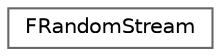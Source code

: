 digraph "Graphical Class Hierarchy"
{
 // INTERACTIVE_SVG=YES
 // LATEX_PDF_SIZE
  bgcolor="transparent";
  edge [fontname=Helvetica,fontsize=10,labelfontname=Helvetica,labelfontsize=10];
  node [fontname=Helvetica,fontsize=10,shape=box,height=0.2,width=0.4];
  rankdir="LR";
  Node0 [id="Node000000",label="FRandomStream",height=0.2,width=0.4,color="grey40", fillcolor="white", style="filled",URL="$d6/da3/structFRandomStream.html",tooltip="Implements a thread-safe SRand based RNG."];
}

